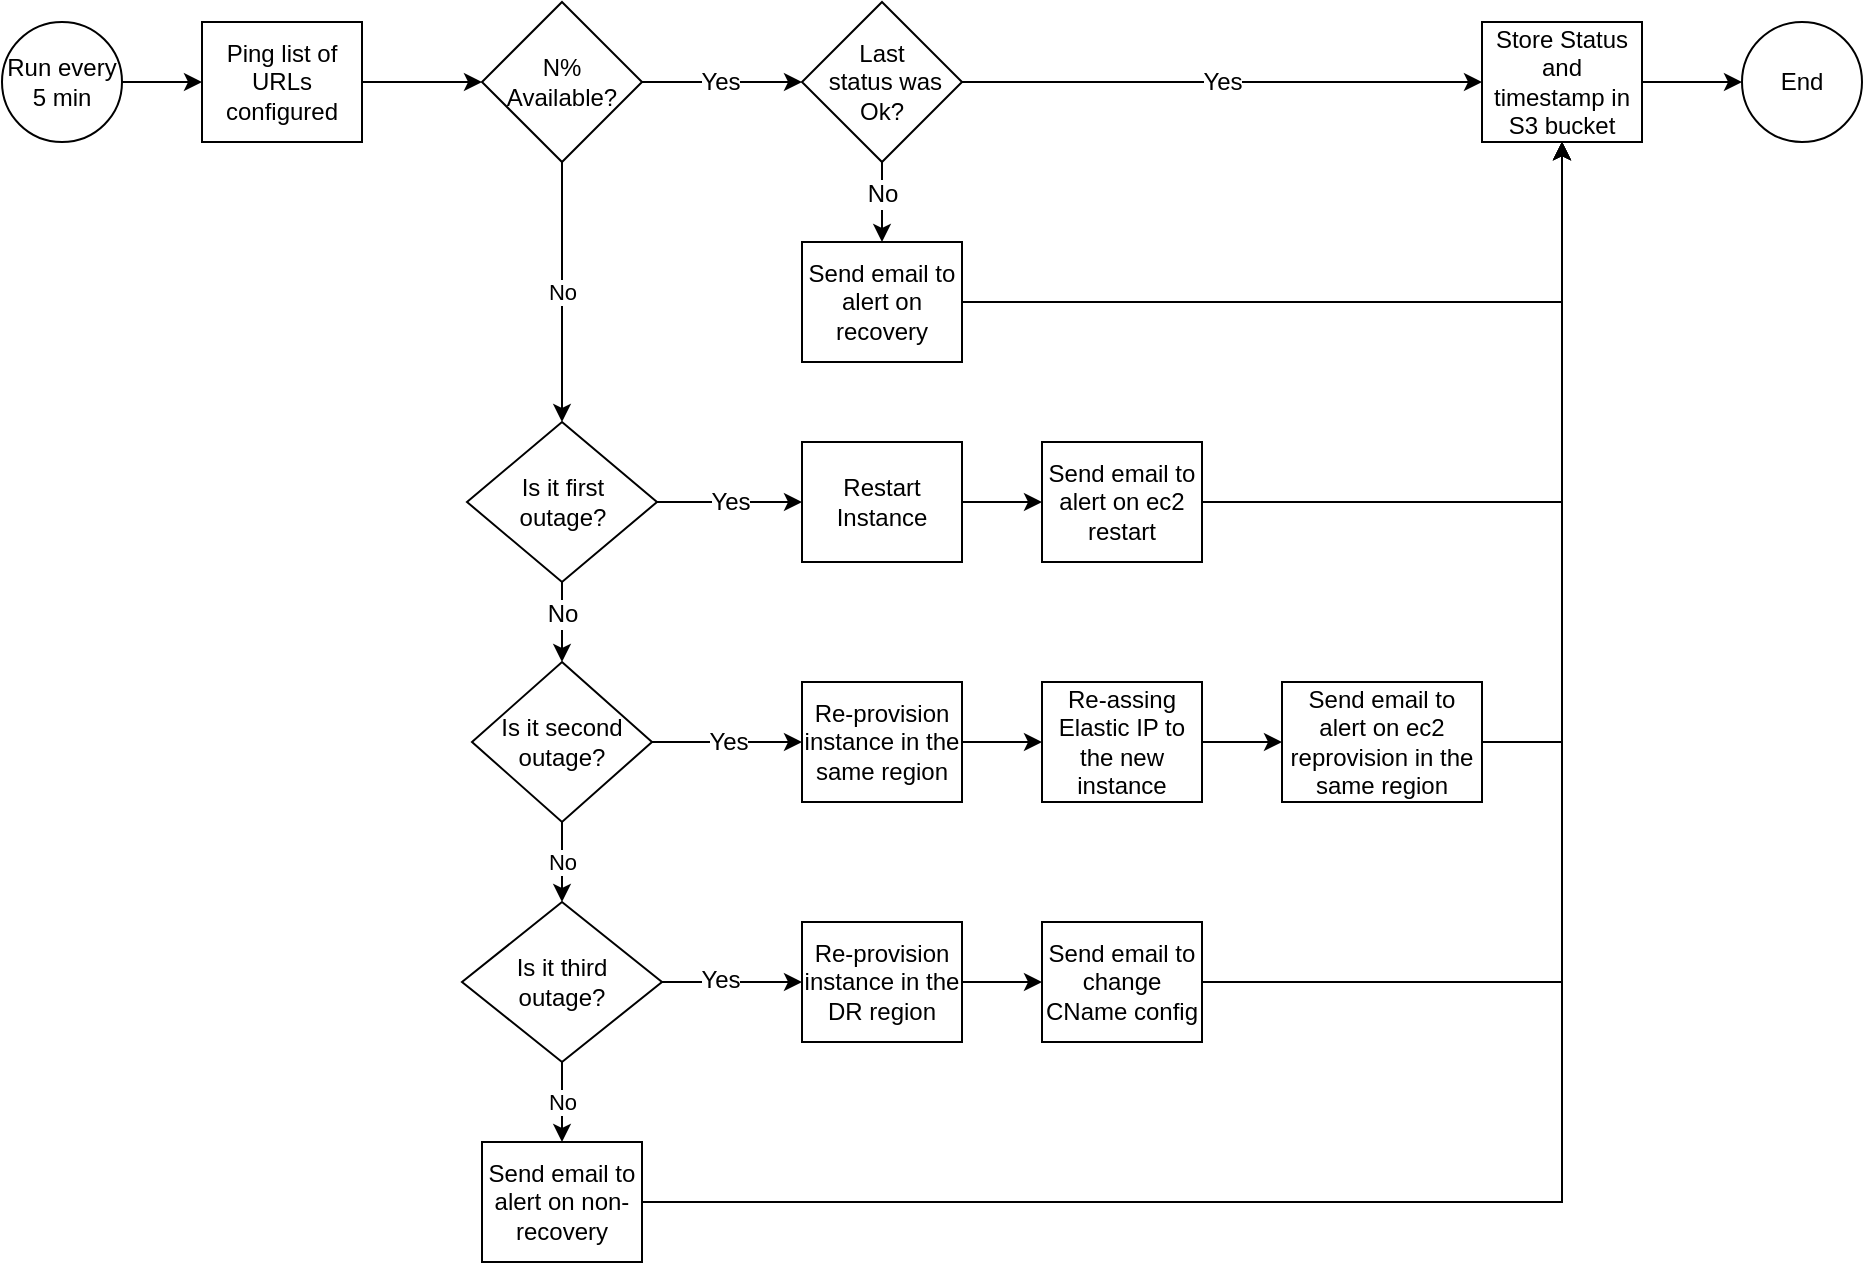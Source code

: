 <mxfile version="12.7.4" type="device"><diagram id="prtHgNgQTEPvFCAcTncT" name="Page-1"><mxGraphModel dx="986" dy="697" grid="1" gridSize="10" guides="1" tooltips="1" connect="1" arrows="1" fold="1" page="1" pageScale="1" pageWidth="1169" pageHeight="827" math="0" shadow="0"><root><mxCell id="0"/><mxCell id="1" parent="0"/><mxCell id="dNxyNK7c78bLwvsdeMH5-23" value="Run every 5 min" style="ellipse;whiteSpace=wrap;html=1;" parent="1" vertex="1"><mxGeometry x="40" y="50" width="60" height="60" as="geometry"/></mxCell><mxCell id="dNxyNK7c78bLwvsdeMH5-24" value="Ping list of URLs configured" style="rounded=0;whiteSpace=wrap;html=1;fontFamily=Helvetica;fontSize=12;fontColor=#000000;align=center;" parent="1" vertex="1"><mxGeometry x="140" y="50" width="80" height="60" as="geometry"/></mxCell><mxCell id="XR3hfG6eKViq2haRpWgi-4" value="No" style="edgeStyle=none;rounded=0;orthogonalLoop=1;jettySize=auto;html=1;entryX=0.5;entryY=0;entryDx=0;entryDy=0;" parent="1" source="dNxyNK7c78bLwvsdeMH5-28" target="XR3hfG6eKViq2haRpWgi-3" edge="1"><mxGeometry relative="1" as="geometry"><mxPoint x="320" y="240" as="targetPoint"/></mxGeometry></mxCell><mxCell id="dNxyNK7c78bLwvsdeMH5-28" value="N%&lt;br&gt;Available?" style="rhombus;whiteSpace=wrap;html=1;fontFamily=Helvetica;fontSize=12;fontColor=#000000;align=center;" parent="1" vertex="1"><mxGeometry x="280" y="40" width="80" height="80" as="geometry"/></mxCell><mxCell id="dNxyNK7c78bLwvsdeMH5-30" value="Store Status and timestamp in S3 bucket" style="rounded=0;whiteSpace=wrap;html=1;fontFamily=Helvetica;fontSize=12;fontColor=#000000;align=center;" parent="1" vertex="1"><mxGeometry x="780" y="50" width="80" height="60" as="geometry"/></mxCell><mxCell id="dNxyNK7c78bLwvsdeMH5-32" value="End" style="ellipse;whiteSpace=wrap;html=1;" parent="1" vertex="1"><mxGeometry x="910" y="50" width="60" height="60" as="geometry"/></mxCell><mxCell id="dNxyNK7c78bLwvsdeMH5-25" value="" style="edgeStyle=orthogonalEdgeStyle;rounded=0;orthogonalLoop=1;jettySize=auto;html=1;" parent="1" source="dNxyNK7c78bLwvsdeMH5-23" target="dNxyNK7c78bLwvsdeMH5-24" edge="1"><mxGeometry relative="1" as="geometry"/></mxCell><mxCell id="XR3hfG6eKViq2haRpWgi-1" style="edgeStyle=orthogonalEdgeStyle;rounded=0;orthogonalLoop=1;jettySize=auto;html=1;" parent="1" source="dNxyNK7c78bLwvsdeMH5-24" target="dNxyNK7c78bLwvsdeMH5-28" edge="1"><mxGeometry relative="1" as="geometry"/></mxCell><mxCell id="dNxyNK7c78bLwvsdeMH5-31" style="edgeStyle=orthogonalEdgeStyle;rounded=0;orthogonalLoop=1;jettySize=auto;html=1;endArrow=classic;endFill=1;" parent="1" source="dNxyNK7c78bLwvsdeMH5-28" target="XR3hfG6eKViq2haRpWgi-38" edge="1"><mxGeometry relative="1" as="geometry"/></mxCell><mxCell id="XR3hfG6eKViq2haRpWgi-2" value="Yes" style="text;html=1;align=center;verticalAlign=middle;resizable=0;points=[];labelBackgroundColor=#ffffff;" parent="dNxyNK7c78bLwvsdeMH5-31" vertex="1" connectable="0"><mxGeometry x="-0.379" y="3" relative="1" as="geometry"><mxPoint x="14" y="3" as="offset"/></mxGeometry></mxCell><mxCell id="dNxyNK7c78bLwvsdeMH5-33" value="" style="rounded=0;orthogonalLoop=1;jettySize=auto;html=1;endArrow=classic;endFill=1;" parent="1" source="dNxyNK7c78bLwvsdeMH5-30" target="dNxyNK7c78bLwvsdeMH5-32" edge="1"><mxGeometry relative="1" as="geometry"/></mxCell><mxCell id="XR3hfG6eKViq2haRpWgi-12" style="edgeStyle=none;rounded=0;orthogonalLoop=1;jettySize=auto;html=1;entryX=0.5;entryY=0;entryDx=0;entryDy=0;" parent="1" source="XR3hfG6eKViq2haRpWgi-3" target="XR3hfG6eKViq2haRpWgi-11" edge="1"><mxGeometry relative="1" as="geometry"/></mxCell><mxCell id="XR3hfG6eKViq2haRpWgi-13" value="No" style="text;html=1;align=center;verticalAlign=middle;resizable=0;points=[];labelBackgroundColor=#ffffff;" parent="XR3hfG6eKViq2haRpWgi-12" vertex="1" connectable="0"><mxGeometry x="-0.2" relative="1" as="geometry"><mxPoint as="offset"/></mxGeometry></mxCell><mxCell id="XR3hfG6eKViq2haRpWgi-3" value="Is it first&lt;br&gt;outage?" style="rhombus;whiteSpace=wrap;html=1;fontFamily=Helvetica;fontSize=12;fontColor=#000000;align=center;" parent="1" vertex="1"><mxGeometry x="272.5" y="250" width="95" height="80" as="geometry"/></mxCell><mxCell id="XR3hfG6eKViq2haRpWgi-5" style="edgeStyle=orthogonalEdgeStyle;rounded=0;orthogonalLoop=1;jettySize=auto;html=1;endArrow=classic;endFill=1;exitX=1;exitY=0.5;exitDx=0;exitDy=0;entryX=0;entryY=0.5;entryDx=0;entryDy=0;" parent="1" source="XR3hfG6eKViq2haRpWgi-3" target="XR3hfG6eKViq2haRpWgi-7" edge="1"><mxGeometry relative="1" as="geometry"><mxPoint x="385" y="140" as="sourcePoint"/><mxPoint x="445" y="300" as="targetPoint"/></mxGeometry></mxCell><mxCell id="XR3hfG6eKViq2haRpWgi-6" value="Yes" style="text;html=1;align=center;verticalAlign=middle;resizable=0;points=[];labelBackgroundColor=#ffffff;" parent="XR3hfG6eKViq2haRpWgi-5" vertex="1" connectable="0"><mxGeometry x="-0.379" y="3" relative="1" as="geometry"><mxPoint x="14" y="3" as="offset"/></mxGeometry></mxCell><mxCell id="XR3hfG6eKViq2haRpWgi-9" style="edgeStyle=orthogonalEdgeStyle;rounded=0;orthogonalLoop=1;jettySize=auto;html=1;exitX=1;exitY=0.5;exitDx=0;exitDy=0;" parent="1" source="e5jDYQfalQJ3_DrJ8vcy-1" target="dNxyNK7c78bLwvsdeMH5-30" edge="1"><mxGeometry relative="1" as="geometry"><mxPoint x="560" y="420" as="targetPoint"/></mxGeometry></mxCell><mxCell id="XR3hfG6eKViq2haRpWgi-7" value="Restart Instance" style="rounded=0;whiteSpace=wrap;html=1;fontFamily=Helvetica;fontSize=12;fontColor=#000000;align=center;" parent="1" vertex="1"><mxGeometry x="440" y="260" width="80" height="60" as="geometry"/></mxCell><mxCell id="XR3hfG6eKViq2haRpWgi-23" value="No" style="edgeStyle=none;rounded=0;orthogonalLoop=1;jettySize=auto;html=1;" parent="1" source="XR3hfG6eKViq2haRpWgi-11" target="XR3hfG6eKViq2haRpWgi-22" edge="1"><mxGeometry relative="1" as="geometry"/></mxCell><mxCell id="XR3hfG6eKViq2haRpWgi-11" value="Is it second&lt;br&gt;outage?" style="rhombus;whiteSpace=wrap;html=1;fontFamily=Helvetica;fontSize=12;fontColor=#000000;align=center;" parent="1" vertex="1"><mxGeometry x="275" y="370" width="90" height="80" as="geometry"/></mxCell><mxCell id="XR3hfG6eKViq2haRpWgi-19" style="edgeStyle=none;rounded=0;orthogonalLoop=1;jettySize=auto;html=1;entryX=0;entryY=0.5;entryDx=0;entryDy=0;" parent="1" source="XR3hfG6eKViq2haRpWgi-14" target="XR3hfG6eKViq2haRpWgi-18" edge="1"><mxGeometry relative="1" as="geometry"/></mxCell><mxCell id="XR3hfG6eKViq2haRpWgi-14" value="Re-provision instance in the same region" style="rounded=0;whiteSpace=wrap;html=1;fontFamily=Helvetica;fontSize=12;fontColor=#000000;align=center;" parent="1" vertex="1"><mxGeometry x="440" y="380" width="80" height="60" as="geometry"/></mxCell><mxCell id="XR3hfG6eKViq2haRpWgi-16" style="edgeStyle=orthogonalEdgeStyle;rounded=0;orthogonalLoop=1;jettySize=auto;html=1;endArrow=classic;endFill=1;" parent="1" source="XR3hfG6eKViq2haRpWgi-11" target="XR3hfG6eKViq2haRpWgi-14" edge="1"><mxGeometry relative="1" as="geometry"><mxPoint x="385" y="310" as="sourcePoint"/><mxPoint x="455" y="310" as="targetPoint"/></mxGeometry></mxCell><mxCell id="XR3hfG6eKViq2haRpWgi-17" value="Yes" style="text;html=1;align=center;verticalAlign=middle;resizable=0;points=[];labelBackgroundColor=#ffffff;" parent="XR3hfG6eKViq2haRpWgi-16" vertex="1" connectable="0"><mxGeometry x="-0.379" y="3" relative="1" as="geometry"><mxPoint x="14" y="3" as="offset"/></mxGeometry></mxCell><mxCell id="XR3hfG6eKViq2haRpWgi-20" style="edgeStyle=orthogonalEdgeStyle;rounded=0;orthogonalLoop=1;jettySize=auto;html=1;" parent="1" source="e5jDYQfalQJ3_DrJ8vcy-5" target="dNxyNK7c78bLwvsdeMH5-30" edge="1"><mxGeometry relative="1" as="geometry"><mxPoint x="680" y="540" as="targetPoint"/><Array as="points"><mxPoint x="820" y="410"/></Array></mxGeometry></mxCell><mxCell id="e5jDYQfalQJ3_DrJ8vcy-7" style="edgeStyle=orthogonalEdgeStyle;rounded=0;orthogonalLoop=1;jettySize=auto;html=1;" parent="1" source="XR3hfG6eKViq2haRpWgi-18" target="e5jDYQfalQJ3_DrJ8vcy-5" edge="1"><mxGeometry relative="1" as="geometry"/></mxCell><mxCell id="XR3hfG6eKViq2haRpWgi-18" value="Re-assing Elastic IP to the new instance" style="rounded=0;whiteSpace=wrap;html=1;fontFamily=Helvetica;fontSize=12;fontColor=#000000;align=center;" parent="1" vertex="1"><mxGeometry x="560" y="380" width="80" height="60" as="geometry"/></mxCell><mxCell id="XR3hfG6eKViq2haRpWgi-30" style="edgeStyle=none;rounded=0;orthogonalLoop=1;jettySize=auto;html=1;entryX=0;entryY=0.5;entryDx=0;entryDy=0;" parent="1" source="XR3hfG6eKViq2haRpWgi-22" target="XR3hfG6eKViq2haRpWgi-25" edge="1"><mxGeometry relative="1" as="geometry"/></mxCell><mxCell id="XR3hfG6eKViq2haRpWgi-31" value="Yes" style="text;html=1;align=center;verticalAlign=middle;resizable=0;points=[];labelBackgroundColor=#ffffff;" parent="XR3hfG6eKViq2haRpWgi-30" vertex="1" connectable="0"><mxGeometry x="-0.171" y="1" relative="1" as="geometry"><mxPoint as="offset"/></mxGeometry></mxCell><mxCell id="XR3hfG6eKViq2haRpWgi-22" value="Is it third&lt;br&gt;outage?" style="rhombus;whiteSpace=wrap;html=1;fontFamily=Helvetica;fontSize=12;fontColor=#000000;align=center;" parent="1" vertex="1"><mxGeometry x="270" y="490" width="100" height="80" as="geometry"/></mxCell><mxCell id="XR3hfG6eKViq2haRpWgi-24" style="edgeStyle=none;rounded=0;orthogonalLoop=1;jettySize=auto;html=1;entryX=0;entryY=0.5;entryDx=0;entryDy=0;" parent="1" source="XR3hfG6eKViq2haRpWgi-25" target="XR3hfG6eKViq2haRpWgi-29" edge="1"><mxGeometry relative="1" as="geometry"/></mxCell><mxCell id="XR3hfG6eKViq2haRpWgi-25" value="Re-provision instance in the DR region" style="rounded=0;whiteSpace=wrap;html=1;fontFamily=Helvetica;fontSize=12;fontColor=#000000;align=center;" parent="1" vertex="1"><mxGeometry x="440" y="500" width="80" height="60" as="geometry"/></mxCell><mxCell id="XR3hfG6eKViq2haRpWgi-28" style="edgeStyle=orthogonalEdgeStyle;rounded=0;orthogonalLoop=1;jettySize=auto;html=1;" parent="1" source="XR3hfG6eKViq2haRpWgi-29" target="dNxyNK7c78bLwvsdeMH5-30" edge="1"><mxGeometry relative="1" as="geometry"><mxPoint x="680" y="660" as="targetPoint"/><Array as="points"><mxPoint x="820" y="530"/></Array></mxGeometry></mxCell><mxCell id="XR3hfG6eKViq2haRpWgi-29" value="Send email to change CName config" style="rounded=0;whiteSpace=wrap;html=1;fontFamily=Helvetica;fontSize=12;fontColor=#000000;align=center;" parent="1" vertex="1"><mxGeometry x="560" y="500" width="80" height="60" as="geometry"/></mxCell><mxCell id="XR3hfG6eKViq2haRpWgi-33" value="No" style="edgeStyle=none;rounded=0;orthogonalLoop=1;jettySize=auto;html=1;entryX=0.5;entryY=0;entryDx=0;entryDy=0;" parent="1" source="XR3hfG6eKViq2haRpWgi-22" target="XR3hfG6eKViq2haRpWgi-34" edge="1"><mxGeometry relative="1" as="geometry"><mxPoint x="330" y="510" as="sourcePoint"/><mxPoint x="320" y="690" as="targetPoint"/></mxGeometry></mxCell><mxCell id="XR3hfG6eKViq2haRpWgi-34" value="Send email to alert on non-recovery" style="rounded=0;whiteSpace=wrap;html=1;fontFamily=Helvetica;fontSize=12;fontColor=#000000;align=center;" parent="1" vertex="1"><mxGeometry x="280" y="610" width="80" height="60" as="geometry"/></mxCell><mxCell id="XR3hfG6eKViq2haRpWgi-43" value="" style="edgeStyle=orthogonalEdgeStyle;rounded=0;orthogonalLoop=1;jettySize=auto;html=1;" parent="1" source="XR3hfG6eKViq2haRpWgi-38" target="XR3hfG6eKViq2haRpWgi-44" edge="1"><mxGeometry relative="1" as="geometry"><mxPoint x="480" y="150" as="targetPoint"/></mxGeometry></mxCell><mxCell id="XR3hfG6eKViq2haRpWgi-45" value="No" style="text;html=1;align=center;verticalAlign=middle;resizable=0;points=[];labelBackgroundColor=#ffffff;" parent="XR3hfG6eKViq2haRpWgi-43" vertex="1" connectable="0"><mxGeometry x="-0.2" relative="1" as="geometry"><mxPoint as="offset"/></mxGeometry></mxCell><mxCell id="XR3hfG6eKViq2haRpWgi-38" value="Last &lt;br&gt;&amp;nbsp;status was&lt;br&gt;Ok?" style="rhombus;whiteSpace=wrap;html=1;fontFamily=Helvetica;fontSize=12;fontColor=#000000;align=center;" parent="1" vertex="1"><mxGeometry x="440" y="40" width="80" height="80" as="geometry"/></mxCell><mxCell id="XR3hfG6eKViq2haRpWgi-39" style="edgeStyle=orthogonalEdgeStyle;rounded=0;orthogonalLoop=1;jettySize=auto;html=1;endArrow=classic;endFill=1;exitX=1;exitY=0.5;exitDx=0;exitDy=0;entryX=0;entryY=0.5;entryDx=0;entryDy=0;" parent="1" source="XR3hfG6eKViq2haRpWgi-38" target="dNxyNK7c78bLwvsdeMH5-30" edge="1"><mxGeometry relative="1" as="geometry"><mxPoint x="370" y="90" as="sourcePoint"/><mxPoint x="560" y="80" as="targetPoint"/></mxGeometry></mxCell><mxCell id="XR3hfG6eKViq2haRpWgi-41" value="Yes" style="text;html=1;align=center;verticalAlign=middle;resizable=0;points=[];labelBackgroundColor=#ffffff;" parent="XR3hfG6eKViq2haRpWgi-39" vertex="1" connectable="0"><mxGeometry relative="1" as="geometry"><mxPoint as="offset"/></mxGeometry></mxCell><mxCell id="XR3hfG6eKViq2haRpWgi-47" style="edgeStyle=orthogonalEdgeStyle;rounded=0;orthogonalLoop=1;jettySize=auto;html=1;" parent="1" source="XR3hfG6eKViq2haRpWgi-44" target="dNxyNK7c78bLwvsdeMH5-30" edge="1"><mxGeometry relative="1" as="geometry"/></mxCell><mxCell id="XR3hfG6eKViq2haRpWgi-44" value="Send email to alert on recovery" style="rounded=0;whiteSpace=wrap;html=1;fontFamily=Helvetica;fontSize=12;fontColor=#000000;align=center;" parent="1" vertex="1"><mxGeometry x="440" y="160" width="80" height="60" as="geometry"/></mxCell><mxCell id="XR3hfG6eKViq2haRpWgi-57" style="edgeStyle=orthogonalEdgeStyle;rounded=0;orthogonalLoop=1;jettySize=auto;html=1;" parent="1" source="XR3hfG6eKViq2haRpWgi-34" target="dNxyNK7c78bLwvsdeMH5-30" edge="1"><mxGeometry relative="1" as="geometry"><mxPoint x="650" y="670" as="sourcePoint"/><mxPoint x="690" y="120" as="targetPoint"/><Array as="points"><mxPoint x="820" y="640"/></Array></mxGeometry></mxCell><mxCell id="e5jDYQfalQJ3_DrJ8vcy-1" value="Send email to alert on ec2 restart" style="rounded=0;whiteSpace=wrap;html=1;fontFamily=Helvetica;fontSize=12;fontColor=#000000;align=center;" parent="1" vertex="1"><mxGeometry x="560" y="260" width="80" height="60" as="geometry"/></mxCell><mxCell id="e5jDYQfalQJ3_DrJ8vcy-2" style="edgeStyle=orthogonalEdgeStyle;rounded=0;orthogonalLoop=1;jettySize=auto;html=1;" parent="1" source="XR3hfG6eKViq2haRpWgi-7" target="e5jDYQfalQJ3_DrJ8vcy-1" edge="1"><mxGeometry relative="1" as="geometry"><mxPoint x="680" y="110" as="targetPoint"/><mxPoint x="520" y="290" as="sourcePoint"/></mxGeometry></mxCell><mxCell id="e5jDYQfalQJ3_DrJ8vcy-5" value="Send email to alert on ec2 reprovision in the same region" style="rounded=0;whiteSpace=wrap;html=1;fontFamily=Helvetica;fontSize=12;fontColor=#000000;align=center;" parent="1" vertex="1"><mxGeometry x="680" y="380" width="100" height="60" as="geometry"/></mxCell></root></mxGraphModel></diagram></mxfile>
